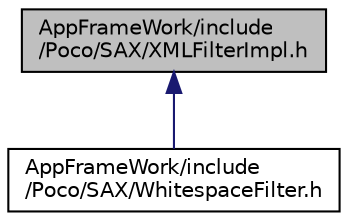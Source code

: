 digraph "AppFrameWork/include/Poco/SAX/XMLFilterImpl.h"
{
 // LATEX_PDF_SIZE
  edge [fontname="Helvetica",fontsize="10",labelfontname="Helvetica",labelfontsize="10"];
  node [fontname="Helvetica",fontsize="10",shape=record];
  Node1 [label="AppFrameWork/include\l/Poco/SAX/XMLFilterImpl.h",height=0.2,width=0.4,color="black", fillcolor="grey75", style="filled", fontcolor="black",tooltip=" "];
  Node1 -> Node2 [dir="back",color="midnightblue",fontsize="10",style="solid",fontname="Helvetica"];
  Node2 [label="AppFrameWork/include\l/Poco/SAX/WhitespaceFilter.h",height=0.2,width=0.4,color="black", fillcolor="white", style="filled",URL="$WhitespaceFilter_8h.html",tooltip=" "];
}
